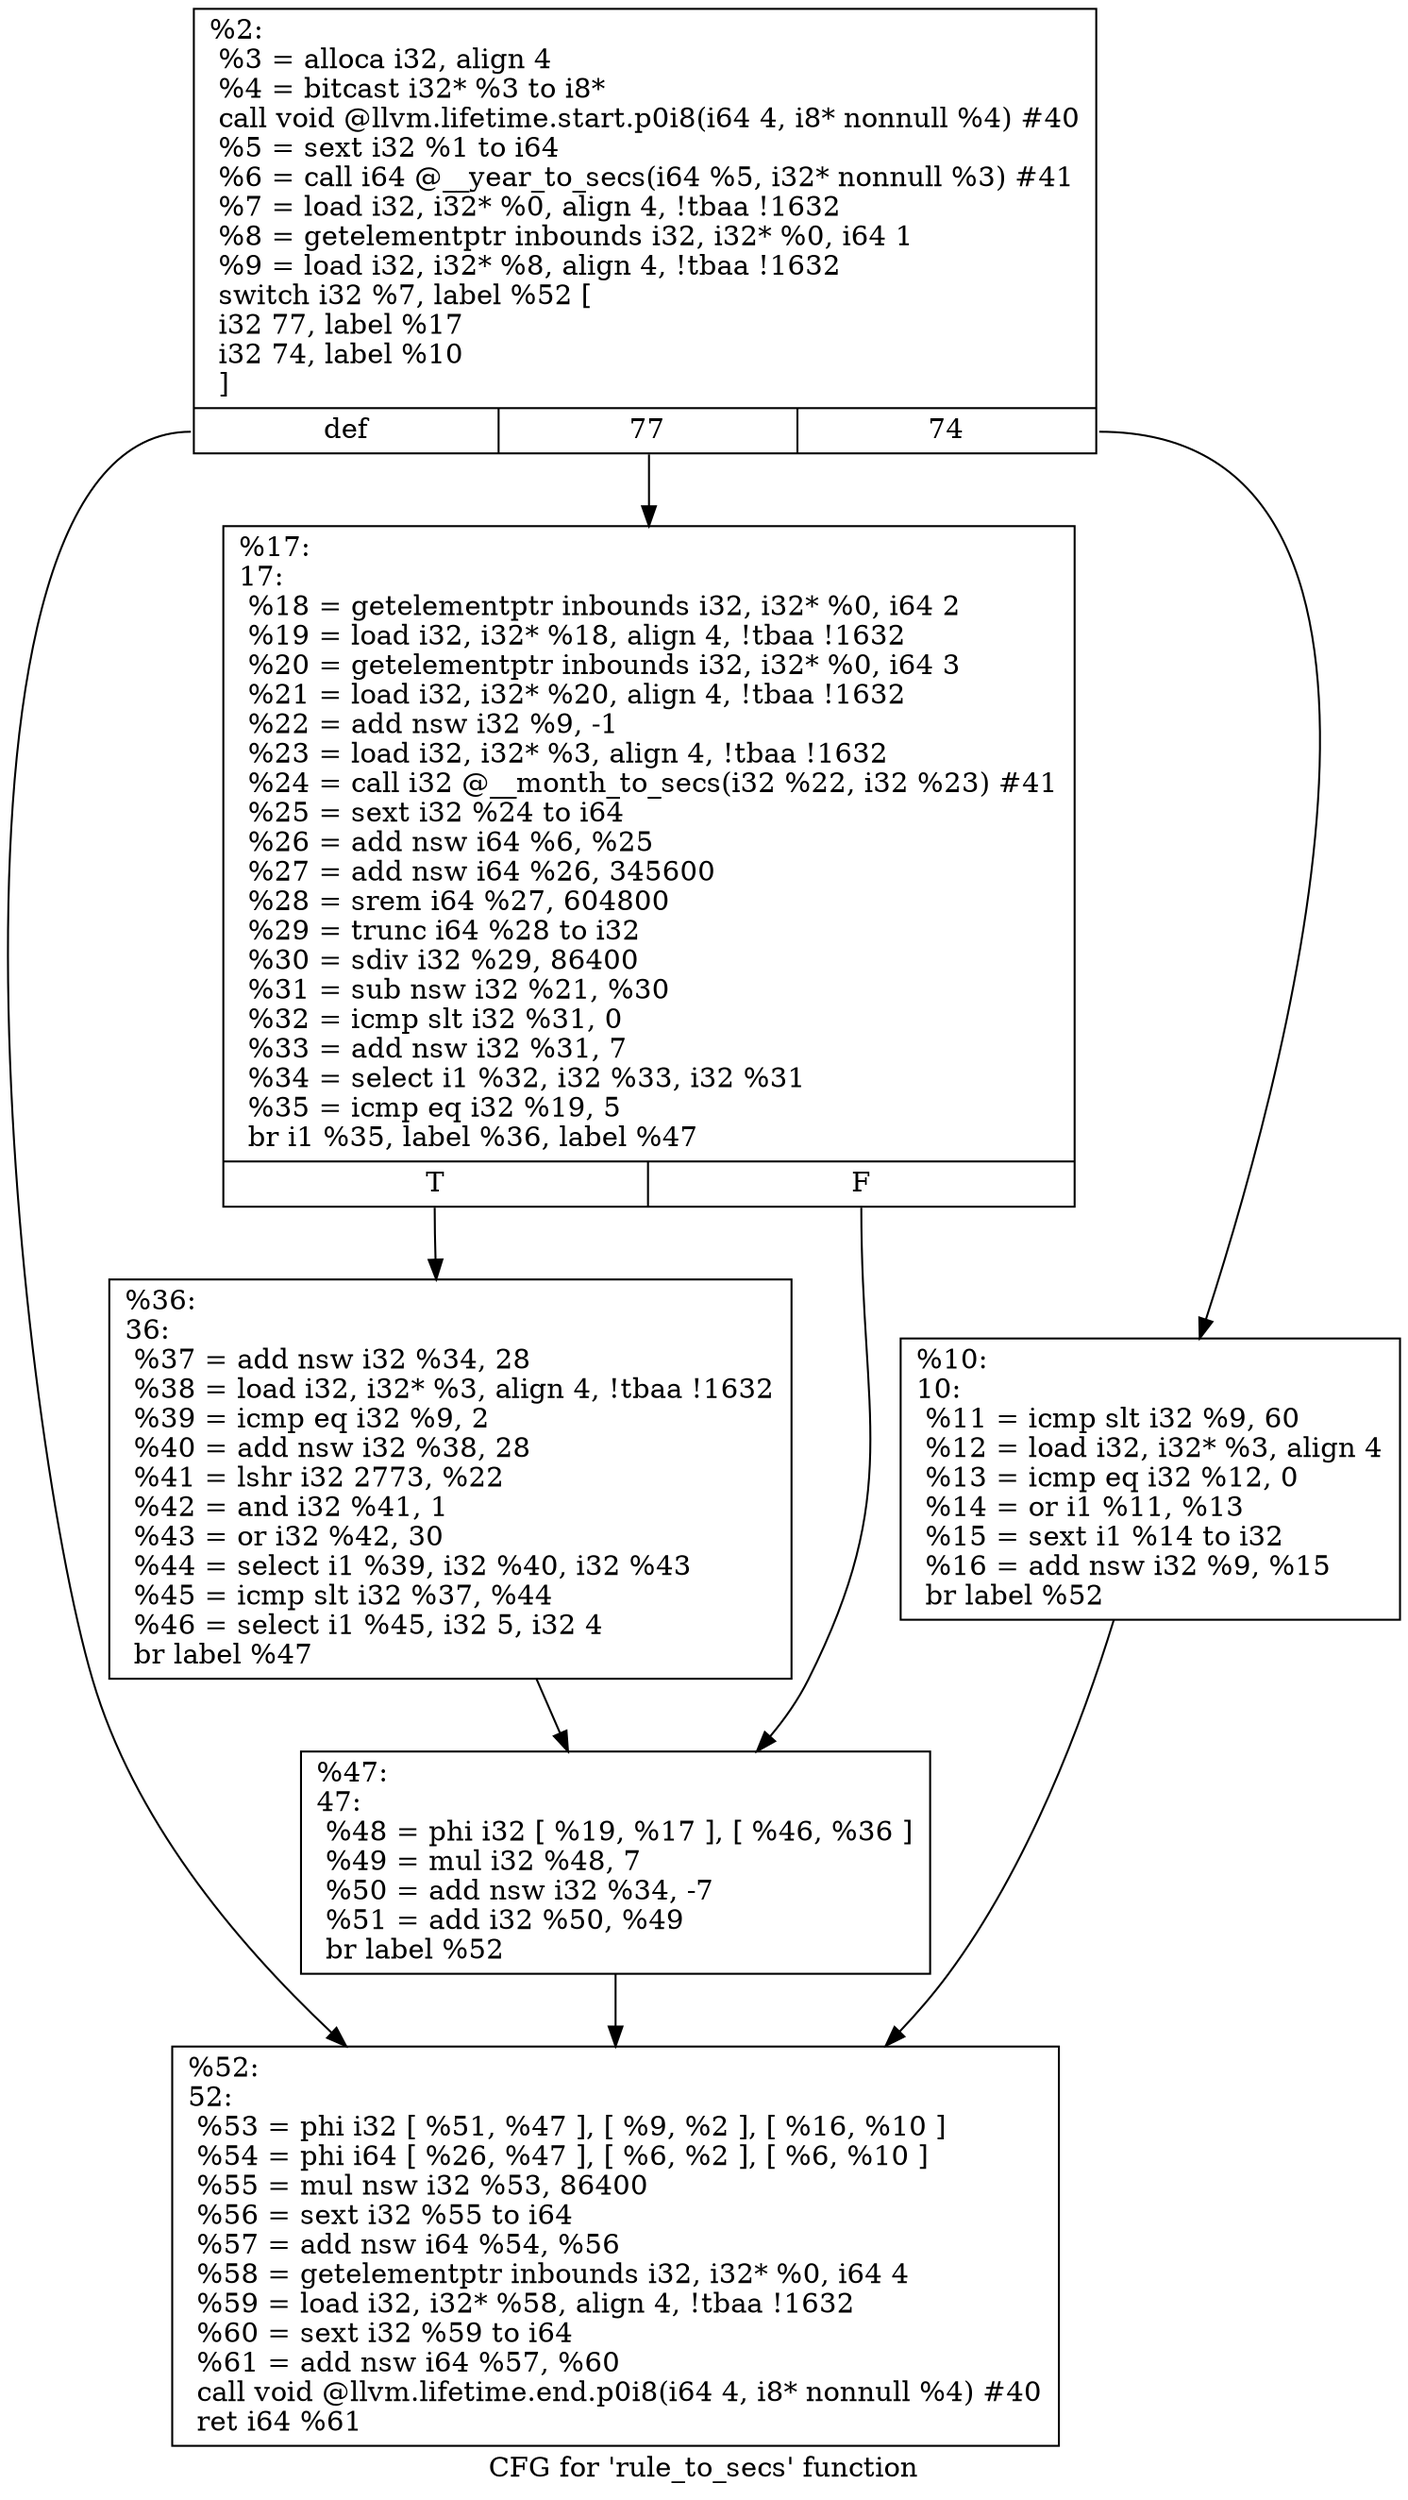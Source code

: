 digraph "CFG for 'rule_to_secs' function" {
	label="CFG for 'rule_to_secs' function";

	Node0x16acc10 [shape=record,label="{%2:\l  %3 = alloca i32, align 4\l  %4 = bitcast i32* %3 to i8*\l  call void @llvm.lifetime.start.p0i8(i64 4, i8* nonnull %4) #40\l  %5 = sext i32 %1 to i64\l  %6 = call i64 @__year_to_secs(i64 %5, i32* nonnull %3) #41\l  %7 = load i32, i32* %0, align 4, !tbaa !1632\l  %8 = getelementptr inbounds i32, i32* %0, i64 1\l  %9 = load i32, i32* %8, align 4, !tbaa !1632\l  switch i32 %7, label %52 [\l    i32 77, label %17\l    i32 74, label %10\l  ]\l|{<s0>def|<s1>77|<s2>74}}"];
	Node0x16acc10:s0 -> Node0x16ace40;
	Node0x16acc10:s1 -> Node0x16acd50;
	Node0x16acc10:s2 -> Node0x16acd00;
	Node0x16acd00 [shape=record,label="{%10:\l10:                                               \l  %11 = icmp slt i32 %9, 60\l  %12 = load i32, i32* %3, align 4\l  %13 = icmp eq i32 %12, 0\l  %14 = or i1 %11, %13\l  %15 = sext i1 %14 to i32\l  %16 = add nsw i32 %9, %15\l  br label %52\l}"];
	Node0x16acd00 -> Node0x16ace40;
	Node0x16acd50 [shape=record,label="{%17:\l17:                                               \l  %18 = getelementptr inbounds i32, i32* %0, i64 2\l  %19 = load i32, i32* %18, align 4, !tbaa !1632\l  %20 = getelementptr inbounds i32, i32* %0, i64 3\l  %21 = load i32, i32* %20, align 4, !tbaa !1632\l  %22 = add nsw i32 %9, -1\l  %23 = load i32, i32* %3, align 4, !tbaa !1632\l  %24 = call i32 @__month_to_secs(i32 %22, i32 %23) #41\l  %25 = sext i32 %24 to i64\l  %26 = add nsw i64 %6, %25\l  %27 = add nsw i64 %26, 345600\l  %28 = srem i64 %27, 604800\l  %29 = trunc i64 %28 to i32\l  %30 = sdiv i32 %29, 86400\l  %31 = sub nsw i32 %21, %30\l  %32 = icmp slt i32 %31, 0\l  %33 = add nsw i32 %31, 7\l  %34 = select i1 %32, i32 %33, i32 %31\l  %35 = icmp eq i32 %19, 5\l  br i1 %35, label %36, label %47\l|{<s0>T|<s1>F}}"];
	Node0x16acd50:s0 -> Node0x16acda0;
	Node0x16acd50:s1 -> Node0x16acdf0;
	Node0x16acda0 [shape=record,label="{%36:\l36:                                               \l  %37 = add nsw i32 %34, 28\l  %38 = load i32, i32* %3, align 4, !tbaa !1632\l  %39 = icmp eq i32 %9, 2\l  %40 = add nsw i32 %38, 28\l  %41 = lshr i32 2773, %22\l  %42 = and i32 %41, 1\l  %43 = or i32 %42, 30\l  %44 = select i1 %39, i32 %40, i32 %43\l  %45 = icmp slt i32 %37, %44\l  %46 = select i1 %45, i32 5, i32 4\l  br label %47\l}"];
	Node0x16acda0 -> Node0x16acdf0;
	Node0x16acdf0 [shape=record,label="{%47:\l47:                                               \l  %48 = phi i32 [ %19, %17 ], [ %46, %36 ]\l  %49 = mul i32 %48, 7\l  %50 = add nsw i32 %34, -7\l  %51 = add i32 %50, %49\l  br label %52\l}"];
	Node0x16acdf0 -> Node0x16ace40;
	Node0x16ace40 [shape=record,label="{%52:\l52:                                               \l  %53 = phi i32 [ %51, %47 ], [ %9, %2 ], [ %16, %10 ]\l  %54 = phi i64 [ %26, %47 ], [ %6, %2 ], [ %6, %10 ]\l  %55 = mul nsw i32 %53, 86400\l  %56 = sext i32 %55 to i64\l  %57 = add nsw i64 %54, %56\l  %58 = getelementptr inbounds i32, i32* %0, i64 4\l  %59 = load i32, i32* %58, align 4, !tbaa !1632\l  %60 = sext i32 %59 to i64\l  %61 = add nsw i64 %57, %60\l  call void @llvm.lifetime.end.p0i8(i64 4, i8* nonnull %4) #40\l  ret i64 %61\l}"];
}
